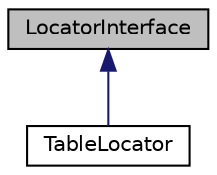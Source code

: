 digraph "LocatorInterface"
{
  edge [fontname="Helvetica",fontsize="10",labelfontname="Helvetica",labelfontsize="10"];
  node [fontname="Helvetica",fontsize="10",shape=record];
  Node1 [label="LocatorInterface",height=0.2,width=0.4,color="black", fillcolor="grey75", style="filled", fontcolor="black"];
  Node1 -> Node2 [dir="back",color="midnightblue",fontsize="10",style="solid",fontname="Helvetica"];
  Node2 [label="TableLocator",height=0.2,width=0.4,color="black", fillcolor="white", style="filled",URL="$class_cake_1_1_o_r_m_1_1_locator_1_1_table_locator.html"];
}
